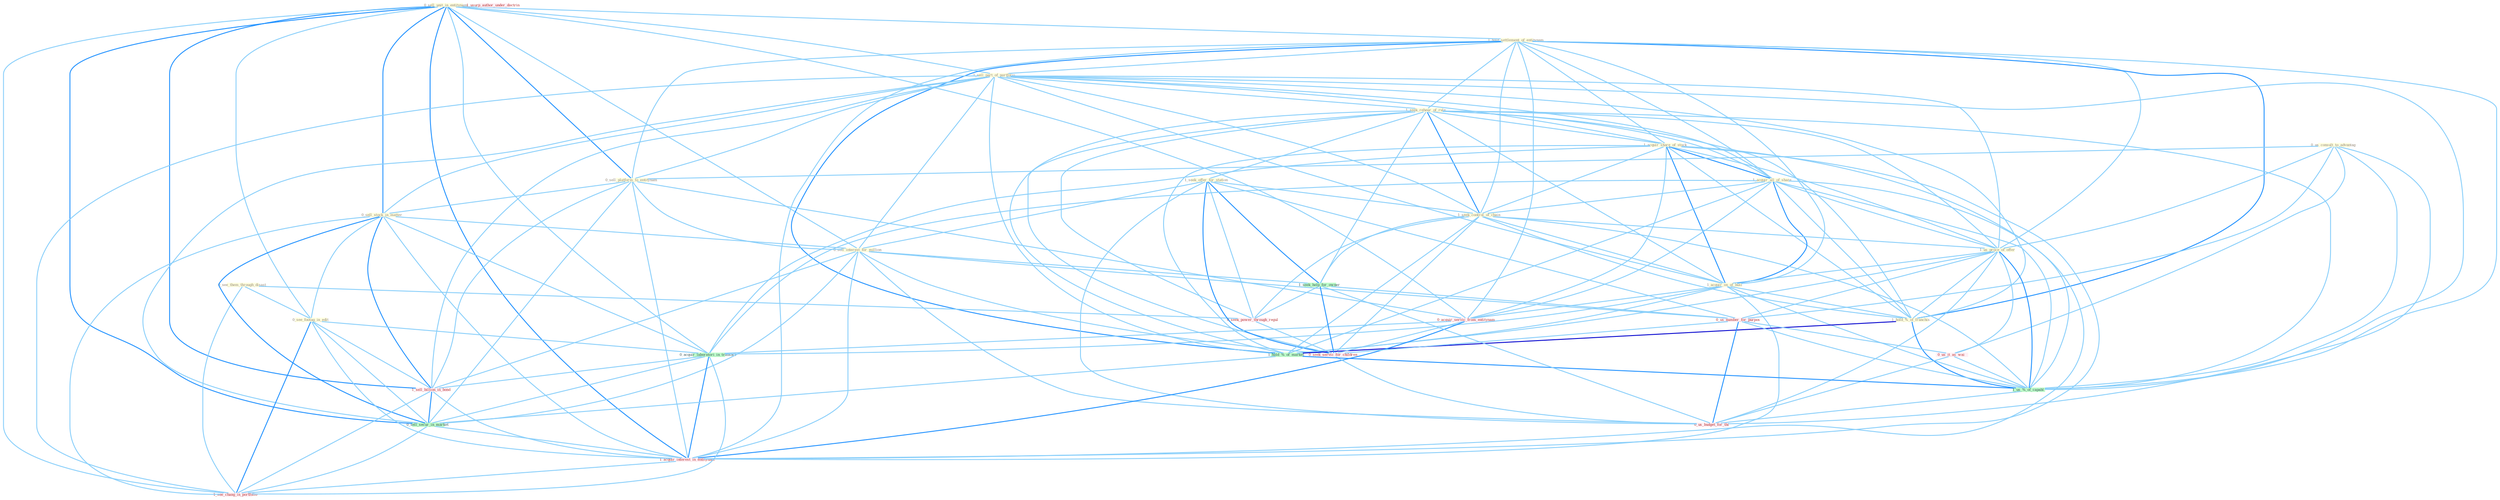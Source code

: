 Graph G{ 
    node
    [shape=polygon,style=filled,width=.5,height=.06,color="#BDFCC9",fixedsize=true,fontsize=4,
    fontcolor="#2f4f4f"];
    {node
    [color="#ffffe0", fontcolor="#8b7d6b"] "0_sell_unit_in_entitynam " "1_hold_settlement_of_entitynam " "1_sell_part_of_portfolio " "1_seek_rehear_of_rule " "1_acquir_share_of_stock " "0_us_consult_to_advantag " "0_see_them_through_disast " "0_sell_platform_to_entitynam " "1_seek_offer_for_station " "0_sell_stock_in_matter " "1_acquir_all_of_share " "0_sell_interest_for_million " "1_seek_control_of_chain " "1_us_proce_of_offer " "0_see_footag_in_edit " "1_acquir_on_of_busi " "1_hold_%_of_franchis "}
{node [color="#fff0f5", fontcolor="#b22222"] "0_acquir_servic_from_entitynam " "0_seek_power_through_regul " "0_us_number_for_purpos " "1_sell_billion_in_bond " "0_us_it_as_wai " "1_usurp_author_under_doctrin " "1_acquir_interest_in_entitynam " "0_seek_servic_for_children " "1_see_chang_in_portfolio " "0_us_budget_for_thi "}
edge [color="#B0E2FF"];

	"0_sell_unit_in_entitynam " -- "1_hold_settlement_of_entitynam " [w="1", color="#87cefa" ];
	"0_sell_unit_in_entitynam " -- "1_sell_part_of_portfolio " [w="1", color="#87cefa" ];
	"0_sell_unit_in_entitynam " -- "0_sell_platform_to_entitynam " [w="2", color="#1e90ff" , len=0.8];
	"0_sell_unit_in_entitynam " -- "0_sell_stock_in_matter " [w="2", color="#1e90ff" , len=0.8];
	"0_sell_unit_in_entitynam " -- "0_sell_interest_for_million " [w="1", color="#87cefa" ];
	"0_sell_unit_in_entitynam " -- "0_see_footag_in_edit " [w="1", color="#87cefa" ];
	"0_sell_unit_in_entitynam " -- "0_acquir_servic_from_entitynam " [w="1", color="#87cefa" ];
	"0_sell_unit_in_entitynam " -- "0_acquir_laboratori_in_transact " [w="1", color="#87cefa" ];
	"0_sell_unit_in_entitynam " -- "1_sell_billion_in_bond " [w="2", color="#1e90ff" , len=0.8];
	"0_sell_unit_in_entitynam " -- "0_sell_secur_in_market " [w="2", color="#1e90ff" , len=0.8];
	"0_sell_unit_in_entitynam " -- "1_acquir_interest_in_entitynam " [w="2", color="#1e90ff" , len=0.8];
	"0_sell_unit_in_entitynam " -- "1_see_chang_in_portfolio " [w="1", color="#87cefa" ];
	"1_hold_settlement_of_entitynam " -- "1_sell_part_of_portfolio " [w="1", color="#87cefa" ];
	"1_hold_settlement_of_entitynam " -- "1_seek_rehear_of_rule " [w="1", color="#87cefa" ];
	"1_hold_settlement_of_entitynam " -- "1_acquir_share_of_stock " [w="1", color="#87cefa" ];
	"1_hold_settlement_of_entitynam " -- "0_sell_platform_to_entitynam " [w="1", color="#87cefa" ];
	"1_hold_settlement_of_entitynam " -- "1_acquir_all_of_share " [w="1", color="#87cefa" ];
	"1_hold_settlement_of_entitynam " -- "1_seek_control_of_chain " [w="1", color="#87cefa" ];
	"1_hold_settlement_of_entitynam " -- "1_us_proce_of_offer " [w="1", color="#87cefa" ];
	"1_hold_settlement_of_entitynam " -- "1_acquir_on_of_busi " [w="1", color="#87cefa" ];
	"1_hold_settlement_of_entitynam " -- "1_hold_%_of_franchis " [w="2", color="#1e90ff" , len=0.8];
	"1_hold_settlement_of_entitynam " -- "0_acquir_servic_from_entitynam " [w="1", color="#87cefa" ];
	"1_hold_settlement_of_entitynam " -- "1_hold_%_of_market " [w="2", color="#1e90ff" , len=0.8];
	"1_hold_settlement_of_entitynam " -- "1_us_%_of_capabl " [w="1", color="#87cefa" ];
	"1_hold_settlement_of_entitynam " -- "1_acquir_interest_in_entitynam " [w="1", color="#87cefa" ];
	"1_sell_part_of_portfolio " -- "1_seek_rehear_of_rule " [w="1", color="#87cefa" ];
	"1_sell_part_of_portfolio " -- "1_acquir_share_of_stock " [w="1", color="#87cefa" ];
	"1_sell_part_of_portfolio " -- "0_sell_platform_to_entitynam " [w="1", color="#87cefa" ];
	"1_sell_part_of_portfolio " -- "0_sell_stock_in_matter " [w="1", color="#87cefa" ];
	"1_sell_part_of_portfolio " -- "1_acquir_all_of_share " [w="1", color="#87cefa" ];
	"1_sell_part_of_portfolio " -- "0_sell_interest_for_million " [w="1", color="#87cefa" ];
	"1_sell_part_of_portfolio " -- "1_seek_control_of_chain " [w="1", color="#87cefa" ];
	"1_sell_part_of_portfolio " -- "1_us_proce_of_offer " [w="1", color="#87cefa" ];
	"1_sell_part_of_portfolio " -- "1_acquir_on_of_busi " [w="1", color="#87cefa" ];
	"1_sell_part_of_portfolio " -- "1_hold_%_of_franchis " [w="1", color="#87cefa" ];
	"1_sell_part_of_portfolio " -- "1_hold_%_of_market " [w="1", color="#87cefa" ];
	"1_sell_part_of_portfolio " -- "1_sell_billion_in_bond " [w="1", color="#87cefa" ];
	"1_sell_part_of_portfolio " -- "1_us_%_of_capabl " [w="1", color="#87cefa" ];
	"1_sell_part_of_portfolio " -- "0_sell_secur_in_market " [w="1", color="#87cefa" ];
	"1_sell_part_of_portfolio " -- "1_see_chang_in_portfolio " [w="1", color="#87cefa" ];
	"1_seek_rehear_of_rule " -- "1_acquir_share_of_stock " [w="1", color="#87cefa" ];
	"1_seek_rehear_of_rule " -- "1_seek_offer_for_station " [w="1", color="#87cefa" ];
	"1_seek_rehear_of_rule " -- "1_acquir_all_of_share " [w="1", color="#87cefa" ];
	"1_seek_rehear_of_rule " -- "1_seek_control_of_chain " [w="2", color="#1e90ff" , len=0.8];
	"1_seek_rehear_of_rule " -- "1_us_proce_of_offer " [w="1", color="#87cefa" ];
	"1_seek_rehear_of_rule " -- "1_acquir_on_of_busi " [w="1", color="#87cefa" ];
	"1_seek_rehear_of_rule " -- "1_hold_%_of_franchis " [w="1", color="#87cefa" ];
	"1_seek_rehear_of_rule " -- "1_seek_help_for_owner " [w="1", color="#87cefa" ];
	"1_seek_rehear_of_rule " -- "1_hold_%_of_market " [w="1", color="#87cefa" ];
	"1_seek_rehear_of_rule " -- "0_seek_power_through_regul " [w="1", color="#87cefa" ];
	"1_seek_rehear_of_rule " -- "1_us_%_of_capabl " [w="1", color="#87cefa" ];
	"1_seek_rehear_of_rule " -- "0_seek_servic_for_children " [w="1", color="#87cefa" ];
	"1_acquir_share_of_stock " -- "1_acquir_all_of_share " [w="2", color="#1e90ff" , len=0.8];
	"1_acquir_share_of_stock " -- "1_seek_control_of_chain " [w="1", color="#87cefa" ];
	"1_acquir_share_of_stock " -- "1_us_proce_of_offer " [w="1", color="#87cefa" ];
	"1_acquir_share_of_stock " -- "1_acquir_on_of_busi " [w="2", color="#1e90ff" , len=0.8];
	"1_acquir_share_of_stock " -- "1_hold_%_of_franchis " [w="1", color="#87cefa" ];
	"1_acquir_share_of_stock " -- "0_acquir_servic_from_entitynam " [w="1", color="#87cefa" ];
	"1_acquir_share_of_stock " -- "1_hold_%_of_market " [w="1", color="#87cefa" ];
	"1_acquir_share_of_stock " -- "0_acquir_laboratori_in_transact " [w="1", color="#87cefa" ];
	"1_acquir_share_of_stock " -- "1_us_%_of_capabl " [w="1", color="#87cefa" ];
	"1_acquir_share_of_stock " -- "1_acquir_interest_in_entitynam " [w="1", color="#87cefa" ];
	"0_us_consult_to_advantag " -- "0_sell_platform_to_entitynam " [w="1", color="#87cefa" ];
	"0_us_consult_to_advantag " -- "1_us_proce_of_offer " [w="1", color="#87cefa" ];
	"0_us_consult_to_advantag " -- "0_us_number_for_purpos " [w="1", color="#87cefa" ];
	"0_us_consult_to_advantag " -- "0_us_it_as_wai " [w="1", color="#87cefa" ];
	"0_us_consult_to_advantag " -- "1_us_%_of_capabl " [w="1", color="#87cefa" ];
	"0_us_consult_to_advantag " -- "0_us_budget_for_thi " [w="1", color="#87cefa" ];
	"0_see_them_through_disast " -- "0_see_footag_in_edit " [w="1", color="#87cefa" ];
	"0_see_them_through_disast " -- "0_seek_power_through_regul " [w="1", color="#87cefa" ];
	"0_see_them_through_disast " -- "1_see_chang_in_portfolio " [w="1", color="#87cefa" ];
	"0_sell_platform_to_entitynam " -- "0_sell_stock_in_matter " [w="1", color="#87cefa" ];
	"0_sell_platform_to_entitynam " -- "0_sell_interest_for_million " [w="1", color="#87cefa" ];
	"0_sell_platform_to_entitynam " -- "0_acquir_servic_from_entitynam " [w="1", color="#87cefa" ];
	"0_sell_platform_to_entitynam " -- "1_sell_billion_in_bond " [w="1", color="#87cefa" ];
	"0_sell_platform_to_entitynam " -- "0_sell_secur_in_market " [w="1", color="#87cefa" ];
	"0_sell_platform_to_entitynam " -- "1_acquir_interest_in_entitynam " [w="1", color="#87cefa" ];
	"1_seek_offer_for_station " -- "0_sell_interest_for_million " [w="1", color="#87cefa" ];
	"1_seek_offer_for_station " -- "1_seek_control_of_chain " [w="1", color="#87cefa" ];
	"1_seek_offer_for_station " -- "1_seek_help_for_owner " [w="2", color="#1e90ff" , len=0.8];
	"1_seek_offer_for_station " -- "0_seek_power_through_regul " [w="1", color="#87cefa" ];
	"1_seek_offer_for_station " -- "0_us_number_for_purpos " [w="1", color="#87cefa" ];
	"1_seek_offer_for_station " -- "0_seek_servic_for_children " [w="2", color="#1e90ff" , len=0.8];
	"1_seek_offer_for_station " -- "0_us_budget_for_thi " [w="1", color="#87cefa" ];
	"0_sell_stock_in_matter " -- "0_sell_interest_for_million " [w="1", color="#87cefa" ];
	"0_sell_stock_in_matter " -- "0_see_footag_in_edit " [w="1", color="#87cefa" ];
	"0_sell_stock_in_matter " -- "0_acquir_laboratori_in_transact " [w="1", color="#87cefa" ];
	"0_sell_stock_in_matter " -- "1_sell_billion_in_bond " [w="2", color="#1e90ff" , len=0.8];
	"0_sell_stock_in_matter " -- "0_sell_secur_in_market " [w="2", color="#1e90ff" , len=0.8];
	"0_sell_stock_in_matter " -- "1_acquir_interest_in_entitynam " [w="1", color="#87cefa" ];
	"0_sell_stock_in_matter " -- "1_see_chang_in_portfolio " [w="1", color="#87cefa" ];
	"1_acquir_all_of_share " -- "1_seek_control_of_chain " [w="1", color="#87cefa" ];
	"1_acquir_all_of_share " -- "1_us_proce_of_offer " [w="1", color="#87cefa" ];
	"1_acquir_all_of_share " -- "1_acquir_on_of_busi " [w="2", color="#1e90ff" , len=0.8];
	"1_acquir_all_of_share " -- "1_hold_%_of_franchis " [w="1", color="#87cefa" ];
	"1_acquir_all_of_share " -- "0_acquir_servic_from_entitynam " [w="1", color="#87cefa" ];
	"1_acquir_all_of_share " -- "1_hold_%_of_market " [w="1", color="#87cefa" ];
	"1_acquir_all_of_share " -- "0_acquir_laboratori_in_transact " [w="1", color="#87cefa" ];
	"1_acquir_all_of_share " -- "1_us_%_of_capabl " [w="1", color="#87cefa" ];
	"1_acquir_all_of_share " -- "1_acquir_interest_in_entitynam " [w="1", color="#87cefa" ];
	"0_sell_interest_for_million " -- "1_seek_help_for_owner " [w="1", color="#87cefa" ];
	"0_sell_interest_for_million " -- "0_us_number_for_purpos " [w="1", color="#87cefa" ];
	"0_sell_interest_for_million " -- "1_sell_billion_in_bond " [w="1", color="#87cefa" ];
	"0_sell_interest_for_million " -- "0_sell_secur_in_market " [w="1", color="#87cefa" ];
	"0_sell_interest_for_million " -- "1_acquir_interest_in_entitynam " [w="1", color="#87cefa" ];
	"0_sell_interest_for_million " -- "0_seek_servic_for_children " [w="1", color="#87cefa" ];
	"0_sell_interest_for_million " -- "0_us_budget_for_thi " [w="1", color="#87cefa" ];
	"1_seek_control_of_chain " -- "1_us_proce_of_offer " [w="1", color="#87cefa" ];
	"1_seek_control_of_chain " -- "1_acquir_on_of_busi " [w="1", color="#87cefa" ];
	"1_seek_control_of_chain " -- "1_hold_%_of_franchis " [w="1", color="#87cefa" ];
	"1_seek_control_of_chain " -- "1_seek_help_for_owner " [w="1", color="#87cefa" ];
	"1_seek_control_of_chain " -- "1_hold_%_of_market " [w="1", color="#87cefa" ];
	"1_seek_control_of_chain " -- "0_seek_power_through_regul " [w="1", color="#87cefa" ];
	"1_seek_control_of_chain " -- "1_us_%_of_capabl " [w="1", color="#87cefa" ];
	"1_seek_control_of_chain " -- "0_seek_servic_for_children " [w="1", color="#87cefa" ];
	"1_us_proce_of_offer " -- "1_acquir_on_of_busi " [w="1", color="#87cefa" ];
	"1_us_proce_of_offer " -- "1_hold_%_of_franchis " [w="1", color="#87cefa" ];
	"1_us_proce_of_offer " -- "1_hold_%_of_market " [w="1", color="#87cefa" ];
	"1_us_proce_of_offer " -- "0_us_number_for_purpos " [w="1", color="#87cefa" ];
	"1_us_proce_of_offer " -- "0_us_it_as_wai " [w="1", color="#87cefa" ];
	"1_us_proce_of_offer " -- "1_us_%_of_capabl " [w="2", color="#1e90ff" , len=0.8];
	"1_us_proce_of_offer " -- "0_us_budget_for_thi " [w="1", color="#87cefa" ];
	"0_see_footag_in_edit " -- "0_acquir_laboratori_in_transact " [w="1", color="#87cefa" ];
	"0_see_footag_in_edit " -- "1_sell_billion_in_bond " [w="1", color="#87cefa" ];
	"0_see_footag_in_edit " -- "0_sell_secur_in_market " [w="1", color="#87cefa" ];
	"0_see_footag_in_edit " -- "1_acquir_interest_in_entitynam " [w="1", color="#87cefa" ];
	"0_see_footag_in_edit " -- "1_see_chang_in_portfolio " [w="2", color="#1e90ff" , len=0.8];
	"1_acquir_on_of_busi " -- "1_hold_%_of_franchis " [w="1", color="#87cefa" ];
	"1_acquir_on_of_busi " -- "0_acquir_servic_from_entitynam " [w="1", color="#87cefa" ];
	"1_acquir_on_of_busi " -- "1_hold_%_of_market " [w="1", color="#87cefa" ];
	"1_acquir_on_of_busi " -- "0_acquir_laboratori_in_transact " [w="1", color="#87cefa" ];
	"1_acquir_on_of_busi " -- "1_us_%_of_capabl " [w="1", color="#87cefa" ];
	"1_acquir_on_of_busi " -- "1_acquir_interest_in_entitynam " [w="1", color="#87cefa" ];
	"1_hold_%_of_franchis " -- "1_hold_%_of_market " [w="3", color="#0000cd" , len=0.6];
	"1_hold_%_of_franchis " -- "1_us_%_of_capabl " [w="2", color="#1e90ff" , len=0.8];
	"1_seek_help_for_owner " -- "0_seek_power_through_regul " [w="1", color="#87cefa" ];
	"1_seek_help_for_owner " -- "0_us_number_for_purpos " [w="1", color="#87cefa" ];
	"1_seek_help_for_owner " -- "0_seek_servic_for_children " [w="2", color="#1e90ff" , len=0.8];
	"1_seek_help_for_owner " -- "0_us_budget_for_thi " [w="1", color="#87cefa" ];
	"0_acquir_servic_from_entitynam " -- "0_acquir_laboratori_in_transact " [w="1", color="#87cefa" ];
	"0_acquir_servic_from_entitynam " -- "1_acquir_interest_in_entitynam " [w="2", color="#1e90ff" , len=0.8];
	"0_acquir_servic_from_entitynam " -- "0_seek_servic_for_children " [w="1", color="#87cefa" ];
	"1_hold_%_of_market " -- "1_us_%_of_capabl " [w="2", color="#1e90ff" , len=0.8];
	"1_hold_%_of_market " -- "0_sell_secur_in_market " [w="1", color="#87cefa" ];
	"0_seek_power_through_regul " -- "0_seek_servic_for_children " [w="1", color="#87cefa" ];
	"0_us_number_for_purpos " -- "0_us_it_as_wai " [w="1", color="#87cefa" ];
	"0_us_number_for_purpos " -- "1_us_%_of_capabl " [w="1", color="#87cefa" ];
	"0_us_number_for_purpos " -- "0_seek_servic_for_children " [w="1", color="#87cefa" ];
	"0_us_number_for_purpos " -- "0_us_budget_for_thi " [w="2", color="#1e90ff" , len=0.8];
	"0_acquir_laboratori_in_transact " -- "1_sell_billion_in_bond " [w="1", color="#87cefa" ];
	"0_acquir_laboratori_in_transact " -- "0_sell_secur_in_market " [w="1", color="#87cefa" ];
	"0_acquir_laboratori_in_transact " -- "1_acquir_interest_in_entitynam " [w="2", color="#1e90ff" , len=0.8];
	"0_acquir_laboratori_in_transact " -- "1_see_chang_in_portfolio " [w="1", color="#87cefa" ];
	"1_sell_billion_in_bond " -- "0_sell_secur_in_market " [w="2", color="#1e90ff" , len=0.8];
	"1_sell_billion_in_bond " -- "1_acquir_interest_in_entitynam " [w="1", color="#87cefa" ];
	"1_sell_billion_in_bond " -- "1_see_chang_in_portfolio " [w="1", color="#87cefa" ];
	"0_us_it_as_wai " -- "1_us_%_of_capabl " [w="1", color="#87cefa" ];
	"0_us_it_as_wai " -- "0_us_budget_for_thi " [w="1", color="#87cefa" ];
	"1_us_%_of_capabl " -- "0_us_budget_for_thi " [w="1", color="#87cefa" ];
	"0_sell_secur_in_market " -- "1_acquir_interest_in_entitynam " [w="1", color="#87cefa" ];
	"0_sell_secur_in_market " -- "1_see_chang_in_portfolio " [w="1", color="#87cefa" ];
	"1_acquir_interest_in_entitynam " -- "1_see_chang_in_portfolio " [w="1", color="#87cefa" ];
	"0_seek_servic_for_children " -- "0_us_budget_for_thi " [w="1", color="#87cefa" ];
}